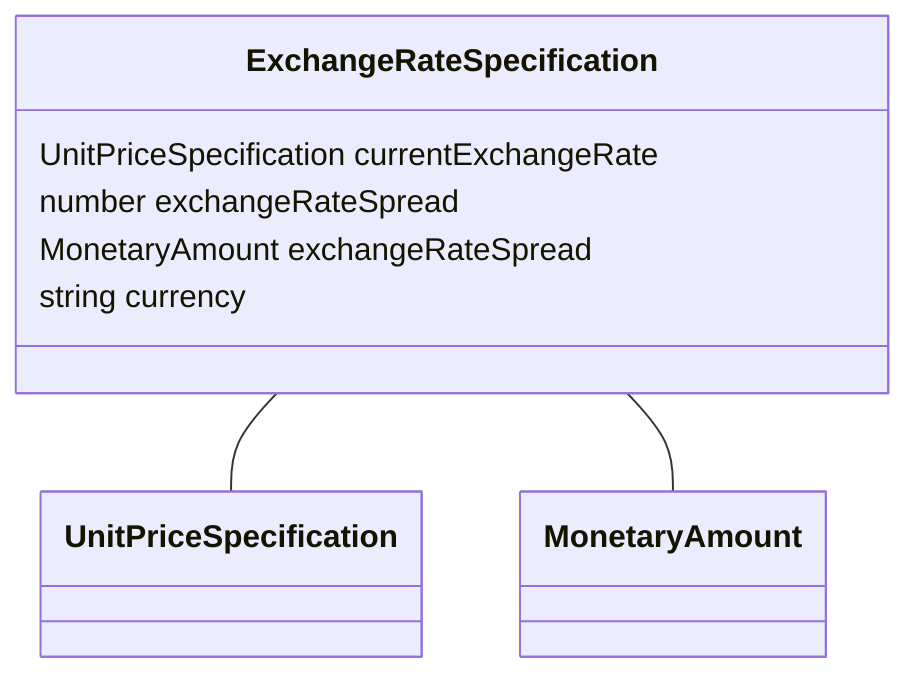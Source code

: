 classDiagram
  ExchangeRateSpecification -- UnitPriceSpecification
  ExchangeRateSpecification -- MonetaryAmount


class ExchangeRateSpecification {

  UnitPriceSpecification currentExchangeRate
  number exchangeRateSpread
  MonetaryAmount exchangeRateSpread
  string currency

 }